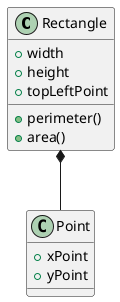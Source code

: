 @startuml

class Rectangle {
    + width
    + height
    + topLeftPoint
    + perimeter()
    + area()
}

class Point {
    + xPoint
    + yPoint
}

Rectangle *-- Point

@enduml